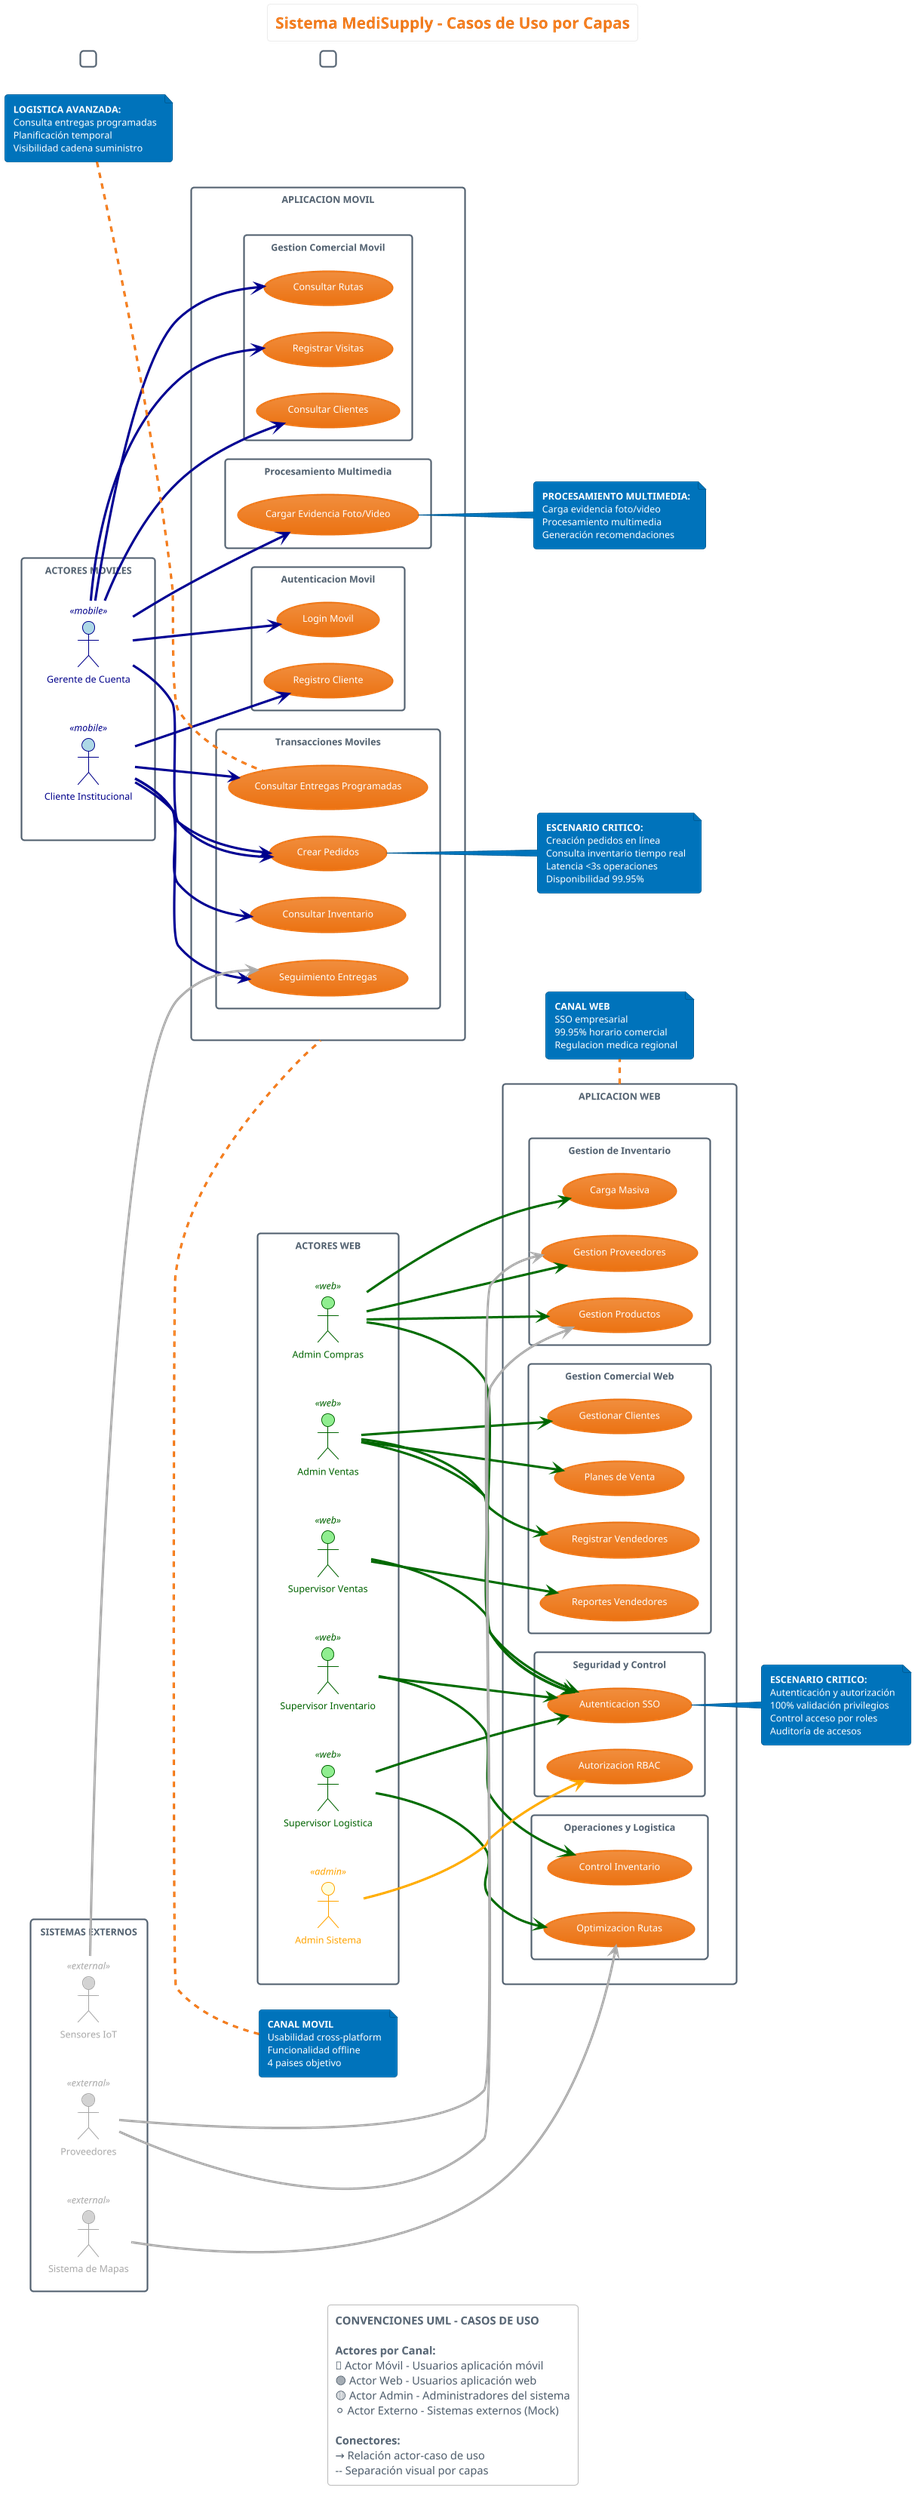@startuml casosdeuso
!theme aws-orange
skinparam packageStyle rectangle
skinparam backgroundColor transparent
!define DIRECTION top to bottom direction

' CONFIGURACIÓN DE COLORES POR TIPO DE ACTOR
skinparam actor {
    BackgroundColor<<mobile>> LightBlue
    BorderColor<<mobile>> DarkBlue
    FontColor<<mobile>> DarkBlue
    BackgroundColor<<web>> LightGreen
    BorderColor<<web>> DarkGreen
    FontColor<<web>> DarkGreen
    BackgroundColor<<admin>> LightYellow
    BorderColor<<admin>> Orange
    FontColor<<admin>> Orange
    BackgroundColor<<external>> LightGray
    BorderColor<<external>> DarkGray
    FontColor<<external>> DarkGray
}

skinparam arrow {
    Color<<mobile>> DarkBlue
    Color<<web>> DarkGreen
    Color<<admin>> Orange
    Color<<external>> DarkGray
}

title Sistema MediSupply - Casos de Uso por Capas

' ===== SISTEMAS EXTERNOS (SUPERIOR) =====
package "SISTEMAS EXTERNOS" {
    actor "Proveedores" as Proveedor <<external>>
    actor "Sistema de Mapas" as Mapas <<external>>
    actor "Sensores IoT" as IoT <<external>>
}

'=== SEPARADOR ===
package " " as SEP1 {
}

' ===== CANAL MOVIL COMPLETO (ARRIBA) =====
together {
    package "ACTORES MOVILES" {
        left to right direction
        actor "Gerente de Cuenta" as GerenteCuenta <<mobile>>
        actor "Cliente Institucional" as ClienteInst <<mobile>>
    }
    
    package "APLICACION MOVIL" as MOBILE_APP {
        left to right direction
        rectangle "Autenticacion Movil" {
            usecase "Login Movil" as UC_LOGIN_MOB
            usecase "Registro Cliente" as UC_REGISTRO
        }
        
        rectangle "Gestion Comercial Movil" {
            usecase "Consultar Clientes" as UC_CLIENTES
            usecase "Consultar Rutas" as UC_RUTAS
            usecase "Registrar Visitas" as UC_VISITAS
        }
        
        rectangle "Transacciones Moviles" {
            usecase "Crear Pedidos" as UC_PEDIDOS_MOB
            usecase "Consultar Inventario" as UC_INVENTARIO_MOB
            usecase "Seguimiento Entregas" as UC_SEGUIMIENTO
            usecase "Consultar Entregas Programadas" as UC_ENTREGAS_PROG
        }
        
        rectangle "Procesamiento Multimedia" {
            usecase "Cargar Evidencia Foto/Video" as UC_EVIDENCIA
        }
    }
}

'=== SEPARADOR ===
package " " as SEP2 {
}

' ===== CANAL WEB COMPLETO (ABAJO) =====
together {
    package "ACTORES WEB" {
        left to right direction
        actor "Admin Compras" as AdminCompras <<web>>
        actor "Admin Ventas" as AdminVentas <<web>>
        actor "Supervisor Ventas" as SuperVentas <<web>>
        actor "Supervisor Inventario" as SuperInventario <<web>>
        actor "Supervisor Logistica" as SuperLogistica <<web>>
        actor "Admin Sistema" as AdminSistema <<admin>>
    }
    
    package "APLICACION WEB" as WEB_APP {
        left to right direction
        rectangle "Seguridad y Control" {
            usecase "Autenticacion SSO" as UC_SSO
            usecase "Autorizacion RBAC" as UC_RBAC
        }
        
        rectangle "Gestion de Inventario" {
            usecase "Gestion Proveedores" as UC_PROVEEDORES
            usecase "Gestion Productos" as UC_PRODUCTOS
            usecase "Carga Masiva" as UC_CARGA_MASIVA
        }
        
        rectangle "Gestion Comercial Web" {
            usecase "Registrar Vendedores" as UC_VENDEDORES
            usecase "Gestionar Clientes" as UC_GESTION_CLIENTES
            usecase "Planes de Venta" as UC_PLANES
            usecase "Reportes Vendedores" as UC_REPORTES
        }
        
        rectangle "Operaciones y Logistica" {
            usecase "Control Inventario" as UC_INVENTARIO_WEB
            usecase "Optimizacion Rutas" as UC_OPTIMIZACION
        }
    }
}

' ===== LAYOUT CONSTRAINTS VERTICAL =====
SEP1 -[hidden]-> SEP2
"ACTORES MOVILES" -[hidden]-> "ACTORES WEB"
MOBILE_APP -[hidden]-> WEB_APP

' ===== RELACIONES POR CAPAS =====

' ACTORES MOVILES -> APLICACION MOVIL
GerenteCuenta -[#DarkBlue]-> UC_LOGIN_MOB
GerenteCuenta -[#DarkBlue]-> UC_CLIENTES
GerenteCuenta -[#DarkBlue]-> UC_RUTAS
GerenteCuenta -[#DarkBlue]-> UC_VISITAS
GerenteCuenta -[#DarkBlue]-> UC_PEDIDOS_MOB

ClienteInst -[#DarkBlue]-> UC_REGISTRO
ClienteInst -[#DarkBlue]-> UC_PEDIDOS_MOB
ClienteInst -[#DarkBlue]-> UC_INVENTARIO_MOB
ClienteInst -[#DarkBlue]-> UC_SEGUIMIENTO
ClienteInst -[#DarkBlue]-> UC_ENTREGAS_PROG

GerenteCuenta -[#DarkBlue]-> UC_EVIDENCIA

' ACTORES WEB -> APLICACION WEB
AdminCompras -[#DarkGreen]-> UC_SSO
AdminCompras -[#DarkGreen]-> UC_PROVEEDORES
AdminCompras -[#DarkGreen]-> UC_PRODUCTOS
AdminCompras -[#DarkGreen]-> UC_CARGA_MASIVA

AdminVentas -[#DarkGreen]-> UC_SSO
AdminVentas -[#DarkGreen]-> UC_VENDEDORES
AdminVentas -[#DarkGreen]-> UC_GESTION_CLIENTES
AdminVentas -[#DarkGreen]-> UC_PLANES

SuperVentas -[#DarkGreen]-> UC_SSO
SuperVentas -[#DarkGreen]-> UC_REPORTES

SuperInventario -[#DarkGreen]-> UC_SSO
SuperInventario -[#DarkGreen]-> UC_INVENTARIO_WEB

SuperLogistica -[#DarkGreen]-> UC_SSO
SuperLogistica -[#DarkGreen]-> UC_OPTIMIZACION

AdminSistema -[#Orange]-> UC_RBAC

' SISTEMAS EXTERNOS
Proveedor -[#DarkGray]-> UC_PROVEEDORES
Proveedor -[#DarkGray]-> UC_PRODUCTOS
Mapas -[#DarkGray]-> UC_OPTIMIZACION
IoT -[#DarkGray]-> UC_SEGUIMIENTO

' ===== NOTAS ARQUITECTONICAS =====

note top of MOBILE_APP
**CANAL MOVIL**
Usabilidad cross-platform
Funcionalidad offline
4 paises objetivo
end note

note bottom of WEB_APP
**CANAL WEB**
SSO empresarial
99.95% horario comercial
Regulacion medica regional
end note

note right of UC_PEDIDOS_MOB
**ESCENARIO CRITICO:**
Creación pedidos en línea
Consulta inventario tiempo real
Latencia <3s operaciones
Disponibilidad 99.95%
end note

note right of UC_SSO
**ESCENARIO CRITICO:**
Autenticación y autorización
100% validación privilegios
Control acceso por roles
Auditoría de accesos
end note

note right of UC_EVIDENCIA
**PROCESAMIENTO MULTIMEDIA:**
Carga evidencia foto/video
Procesamiento multimedia
Generación recomendaciones
end note

note left of UC_ENTREGAS_PROG
**LOGISTICA AVANZADA:**
Consulta entregas programadas
Planificación temporal
Visibilidad cadena suministro
end note

' ===== CONVENCIONES UML =====
legend bottom
**CONVENCIONES UML - CASOS DE USO**

**Actores por Canal:**
🔵 Actor Móvil - Usuarios aplicación móvil
🟢 Actor Web - Usuarios aplicación web  
🟡 Actor Admin - Administradores del sistema
⚪ Actor Externo - Sistemas externos (Mock)

**Conectores:**
→ Relación actor-caso de uso
-- Separación visual por capas
end legend

@enduml
